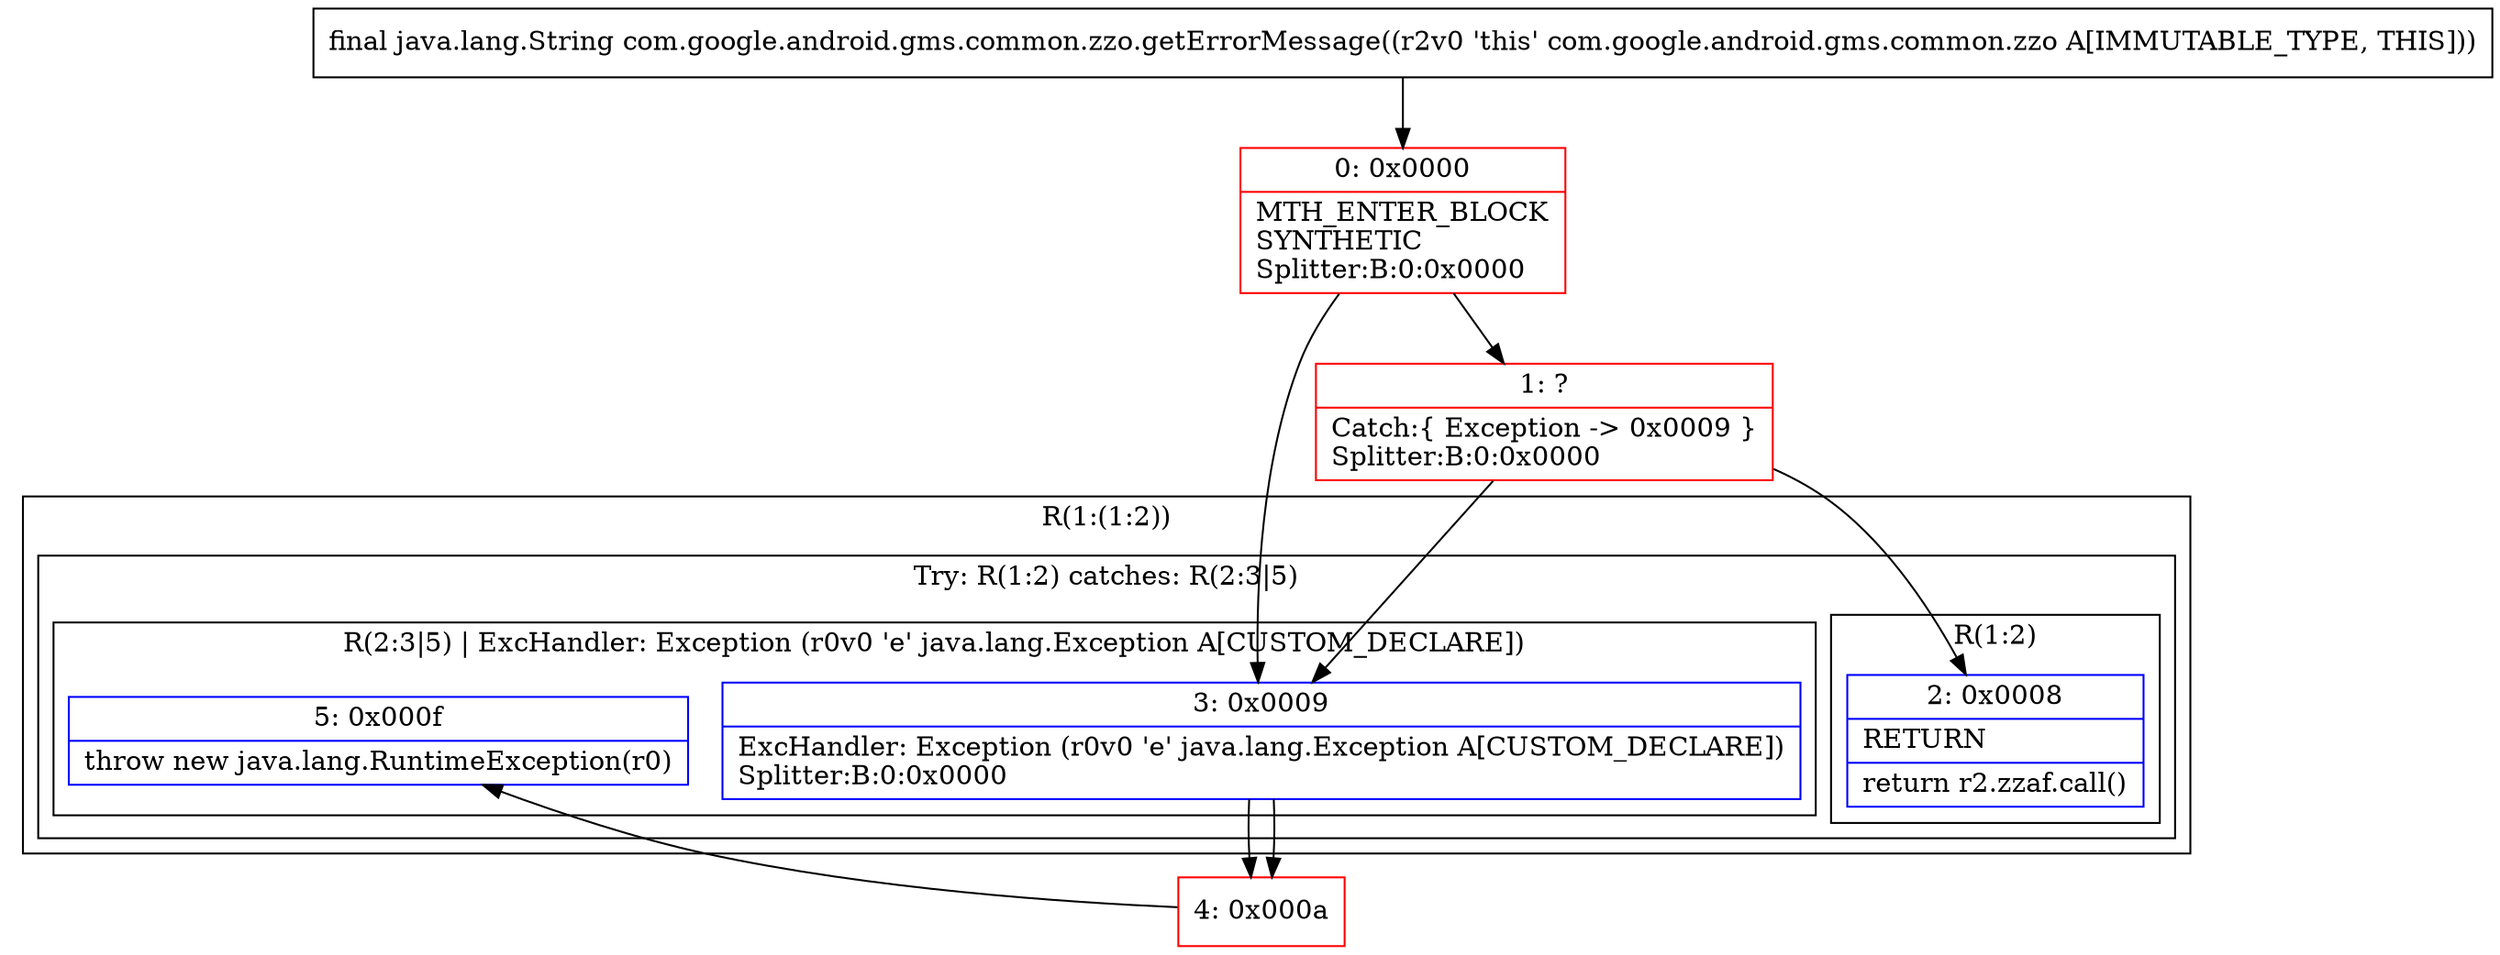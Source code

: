 digraph "CFG forcom.google.android.gms.common.zzo.getErrorMessage()Ljava\/lang\/String;" {
subgraph cluster_Region_1370037234 {
label = "R(1:(1:2))";
node [shape=record,color=blue];
subgraph cluster_TryCatchRegion_1261934449 {
label = "Try: R(1:2) catches: R(2:3|5)";
node [shape=record,color=blue];
subgraph cluster_Region_1808311339 {
label = "R(1:2)";
node [shape=record,color=blue];
Node_2 [shape=record,label="{2\:\ 0x0008|RETURN\l|return r2.zzaf.call()\l}"];
}
subgraph cluster_Region_2093936533 {
label = "R(2:3|5) | ExcHandler: Exception (r0v0 'e' java.lang.Exception A[CUSTOM_DECLARE])\l";
node [shape=record,color=blue];
Node_3 [shape=record,label="{3\:\ 0x0009|ExcHandler: Exception (r0v0 'e' java.lang.Exception A[CUSTOM_DECLARE])\lSplitter:B:0:0x0000\l}"];
Node_5 [shape=record,label="{5\:\ 0x000f|throw new java.lang.RuntimeException(r0)\l}"];
}
}
}
subgraph cluster_Region_2093936533 {
label = "R(2:3|5) | ExcHandler: Exception (r0v0 'e' java.lang.Exception A[CUSTOM_DECLARE])\l";
node [shape=record,color=blue];
Node_3 [shape=record,label="{3\:\ 0x0009|ExcHandler: Exception (r0v0 'e' java.lang.Exception A[CUSTOM_DECLARE])\lSplitter:B:0:0x0000\l}"];
Node_5 [shape=record,label="{5\:\ 0x000f|throw new java.lang.RuntimeException(r0)\l}"];
}
Node_0 [shape=record,color=red,label="{0\:\ 0x0000|MTH_ENTER_BLOCK\lSYNTHETIC\lSplitter:B:0:0x0000\l}"];
Node_1 [shape=record,color=red,label="{1\:\ ?|Catch:\{ Exception \-\> 0x0009 \}\lSplitter:B:0:0x0000\l}"];
Node_4 [shape=record,color=red,label="{4\:\ 0x000a}"];
MethodNode[shape=record,label="{final java.lang.String com.google.android.gms.common.zzo.getErrorMessage((r2v0 'this' com.google.android.gms.common.zzo A[IMMUTABLE_TYPE, THIS])) }"];
MethodNode -> Node_0;
Node_3 -> Node_4;
Node_3 -> Node_4;
Node_0 -> Node_1;
Node_0 -> Node_3;
Node_1 -> Node_2;
Node_1 -> Node_3;
Node_4 -> Node_5;
}

